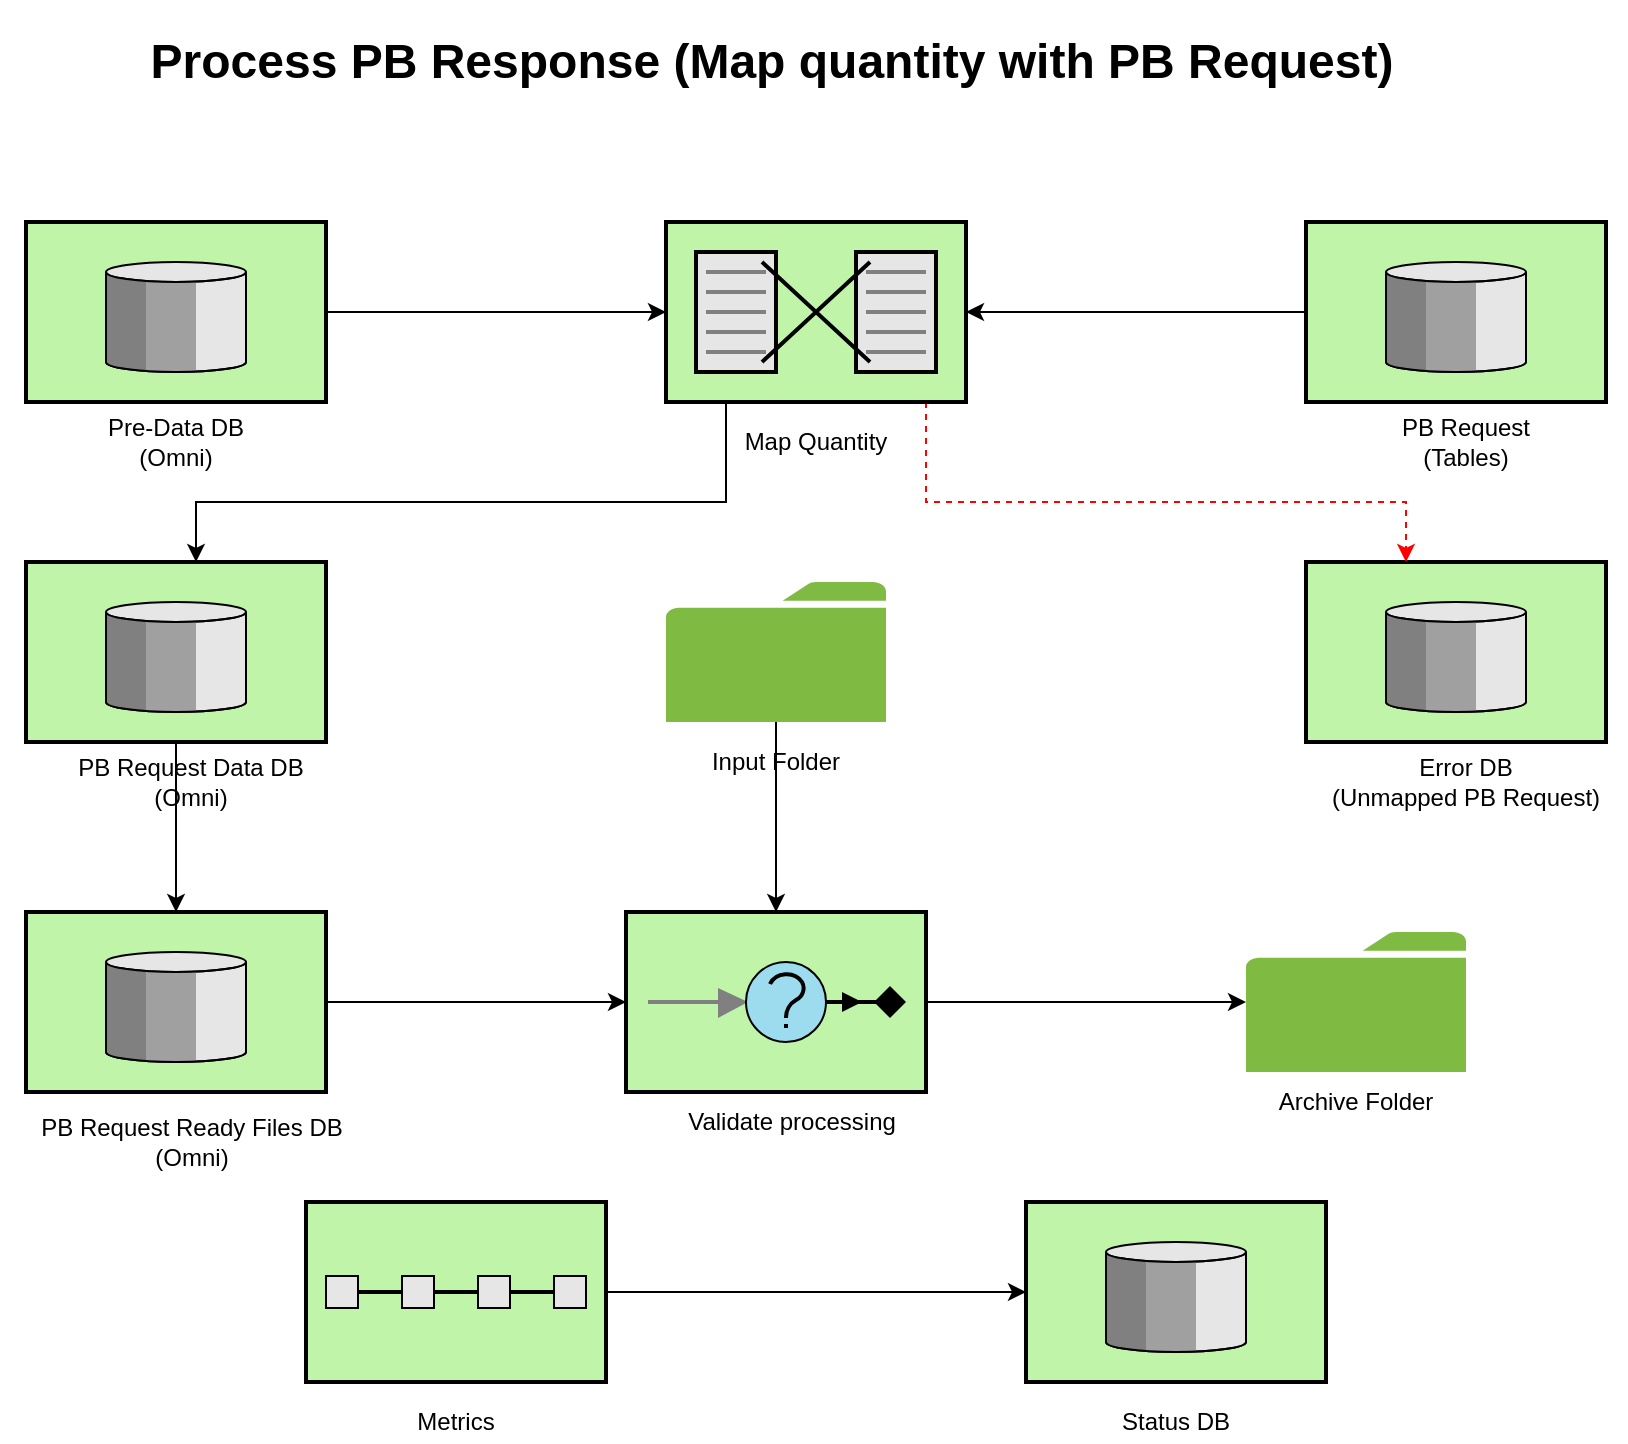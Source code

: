 <mxfile version="14.8.6" type="github">
  <diagram id="pIRpALu3X4-BsKBxWYUz" name="Page-1">
    <mxGraphModel dx="1328" dy="710" grid="1" gridSize="10" guides="1" tooltips="1" connect="1" arrows="1" fold="1" page="1" pageScale="1" pageWidth="1100" pageHeight="850" math="0" shadow="0">
      <root>
        <mxCell id="0" />
        <mxCell id="1" parent="0" />
        <mxCell id="83AmdUt0ADGtwM5-1m7F-5" style="edgeStyle=orthogonalEdgeStyle;rounded=0;orthogonalLoop=1;jettySize=auto;html=1;" parent="1" source="AVrMXiXkNaU7DZrsUjue-19" target="83AmdUt0ADGtwM5-1m7F-4" edge="1">
          <mxGeometry relative="1" as="geometry" />
        </mxCell>
        <mxCell id="AVrMXiXkNaU7DZrsUjue-19" value="" style="strokeWidth=2;outlineConnect=0;dashed=0;align=center;fontSize=8;verticalLabelPosition=bottom;verticalAlign=top;shape=mxgraph.eip.message_store;fillColor=#c0f5a9" parent="1" vertex="1">
          <mxGeometry x="190" y="190" width="150" height="90" as="geometry" />
        </mxCell>
        <mxCell id="83AmdUt0ADGtwM5-1m7F-12" style="edgeStyle=orthogonalEdgeStyle;rounded=0;orthogonalLoop=1;jettySize=auto;html=1;" parent="1" source="AVrMXiXkNaU7DZrsUjue-20" target="83AmdUt0ADGtwM5-1m7F-10" edge="1">
          <mxGeometry relative="1" as="geometry" />
        </mxCell>
        <mxCell id="AVrMXiXkNaU7DZrsUjue-20" value="" style="strokeWidth=2;outlineConnect=0;dashed=0;align=center;fontSize=8;verticalLabelPosition=bottom;verticalAlign=top;shape=mxgraph.eip.message_store;fillColor=#c0f5a9" parent="1" vertex="1">
          <mxGeometry x="190" y="360" width="150" height="90" as="geometry" />
        </mxCell>
        <mxCell id="AVrMXiXkNaU7DZrsUjue-22" value="Pre-Data DB&lt;br&gt;(Omni)" style="text;html=1;strokeColor=none;fillColor=none;align=center;verticalAlign=middle;whiteSpace=wrap;rounded=0;" parent="1" vertex="1">
          <mxGeometry x="220" y="290" width="90" height="20" as="geometry" />
        </mxCell>
        <mxCell id="AVrMXiXkNaU7DZrsUjue-23" value="Map Quantity" style="text;html=1;strokeColor=none;fillColor=none;align=center;verticalAlign=middle;whiteSpace=wrap;rounded=0;" parent="1" vertex="1">
          <mxGeometry x="535" y="290" width="100" height="20" as="geometry" />
        </mxCell>
        <mxCell id="AVrMXiXkNaU7DZrsUjue-24" value="&lt;h1&gt;Process PB Response (Map quantity with PB Request)&lt;/h1&gt;" style="text;html=1;strokeColor=none;fillColor=none;align=center;verticalAlign=middle;whiteSpace=wrap;rounded=0;" parent="1" vertex="1">
          <mxGeometry x="197.5" y="100" width="730" height="20" as="geometry" />
        </mxCell>
        <mxCell id="_ervjC3GWcdWoxRIWC9f-10" value="" style="strokeWidth=2;outlineConnect=0;dashed=0;align=center;fontSize=8;verticalLabelPosition=bottom;verticalAlign=top;shape=mxgraph.eip.message_store;fillColor=#c0f5a9" parent="1" vertex="1">
          <mxGeometry x="830" y="360" width="150" height="90" as="geometry" />
        </mxCell>
        <mxCell id="_ervjC3GWcdWoxRIWC9f-19" value="Error DB&lt;br&gt;(Unmapped PB Request)" style="text;html=1;strokeColor=none;fillColor=none;align=center;verticalAlign=middle;whiteSpace=wrap;rounded=0;" parent="1" vertex="1">
          <mxGeometry x="830" y="460" width="160" height="20" as="geometry" />
        </mxCell>
        <mxCell id="e2qt1UtbH4zja7K99yF6-5" style="edgeStyle=orthogonalEdgeStyle;rounded=0;orthogonalLoop=1;jettySize=auto;html=1;" parent="1" source="e2qt1UtbH4zja7K99yF6-2" target="e2qt1UtbH4zja7K99yF6-4" edge="1">
          <mxGeometry relative="1" as="geometry" />
        </mxCell>
        <mxCell id="e2qt1UtbH4zja7K99yF6-2" value="" style="strokeWidth=2;outlineConnect=0;dashed=0;align=center;fontSize=8;fillColor=#c0f5a9;verticalLabelPosition=bottom;verticalAlign=top;shape=mxgraph.eip.routing_slip;" parent="1" vertex="1">
          <mxGeometry x="330" y="680" width="150" height="90" as="geometry" />
        </mxCell>
        <mxCell id="e2qt1UtbH4zja7K99yF6-4" value="" style="strokeWidth=2;outlineConnect=0;dashed=0;align=center;fontSize=8;verticalLabelPosition=bottom;verticalAlign=top;shape=mxgraph.eip.message_store;fillColor=#c0f5a9" parent="1" vertex="1">
          <mxGeometry x="690" y="680" width="150" height="90" as="geometry" />
        </mxCell>
        <mxCell id="e2qt1UtbH4zja7K99yF6-6" value="Status DB" style="text;html=1;strokeColor=none;fillColor=none;align=center;verticalAlign=middle;whiteSpace=wrap;rounded=0;" parent="1" vertex="1">
          <mxGeometry x="715" y="780" width="100" height="20" as="geometry" />
        </mxCell>
        <mxCell id="e2qt1UtbH4zja7K99yF6-7" value="Metrics" style="text;html=1;strokeColor=none;fillColor=none;align=center;verticalAlign=middle;whiteSpace=wrap;rounded=0;" parent="1" vertex="1">
          <mxGeometry x="355" y="780" width="100" height="20" as="geometry" />
        </mxCell>
        <mxCell id="83AmdUt0ADGtwM5-1m7F-6" style="edgeStyle=orthogonalEdgeStyle;rounded=0;orthogonalLoop=1;jettySize=auto;html=1;" parent="1" source="83AmdUt0ADGtwM5-1m7F-1" target="83AmdUt0ADGtwM5-1m7F-4" edge="1">
          <mxGeometry relative="1" as="geometry" />
        </mxCell>
        <mxCell id="83AmdUt0ADGtwM5-1m7F-1" value="" style="strokeWidth=2;outlineConnect=0;dashed=0;align=center;fontSize=8;verticalLabelPosition=bottom;verticalAlign=top;shape=mxgraph.eip.message_store;fillColor=#c0f5a9" parent="1" vertex="1">
          <mxGeometry x="830" y="190" width="150" height="90" as="geometry" />
        </mxCell>
        <mxCell id="83AmdUt0ADGtwM5-1m7F-2" value="PB Request&lt;br&gt;(Tables)" style="text;html=1;strokeColor=none;fillColor=none;align=center;verticalAlign=middle;whiteSpace=wrap;rounded=0;" parent="1" vertex="1">
          <mxGeometry x="860" y="290" width="100" height="20" as="geometry" />
        </mxCell>
        <mxCell id="83AmdUt0ADGtwM5-1m7F-7" style="edgeStyle=orthogonalEdgeStyle;rounded=0;orthogonalLoop=1;jettySize=auto;html=1;" parent="1" source="83AmdUt0ADGtwM5-1m7F-4" target="AVrMXiXkNaU7DZrsUjue-20" edge="1">
          <mxGeometry relative="1" as="geometry">
            <Array as="points">
              <mxPoint x="540" y="330" />
              <mxPoint x="275" y="330" />
            </Array>
          </mxGeometry>
        </mxCell>
        <mxCell id="83AmdUt0ADGtwM5-1m7F-9" style="edgeStyle=orthogonalEdgeStyle;rounded=0;orthogonalLoop=1;jettySize=auto;html=1;strokeColor=#FF0000;dashed=1;" parent="1" source="83AmdUt0ADGtwM5-1m7F-4" target="_ervjC3GWcdWoxRIWC9f-10" edge="1">
          <mxGeometry relative="1" as="geometry">
            <Array as="points">
              <mxPoint x="640" y="330" />
              <mxPoint x="880" y="330" />
            </Array>
          </mxGeometry>
        </mxCell>
        <mxCell id="83AmdUt0ADGtwM5-1m7F-4" value="" style="strokeWidth=2;outlineConnect=0;dashed=0;align=center;fontSize=8;shape=mxgraph.eip.message_translator;fillColor=#c0f5a9;verticalLabelPosition=bottom;verticalAlign=top;" parent="1" vertex="1">
          <mxGeometry x="510" y="190" width="150" height="90" as="geometry" />
        </mxCell>
        <mxCell id="83AmdUt0ADGtwM5-1m7F-8" value="PB Request Data DB&lt;br&gt;(Omni)" style="text;html=1;strokeColor=none;fillColor=none;align=center;verticalAlign=middle;whiteSpace=wrap;rounded=0;" parent="1" vertex="1">
          <mxGeometry x="205" y="460" width="135" height="20" as="geometry" />
        </mxCell>
        <mxCell id="epaFgeubSSztifche7VV-10" style="edgeStyle=orthogonalEdgeStyle;rounded=0;orthogonalLoop=1;jettySize=auto;html=1;strokeColor=#000000;" edge="1" parent="1" source="83AmdUt0ADGtwM5-1m7F-10" target="epaFgeubSSztifche7VV-4">
          <mxGeometry relative="1" as="geometry" />
        </mxCell>
        <mxCell id="83AmdUt0ADGtwM5-1m7F-10" value="" style="strokeWidth=2;outlineConnect=0;dashed=0;align=center;fontSize=8;verticalLabelPosition=bottom;verticalAlign=top;shape=mxgraph.eip.message_store;fillColor=#c0f5a9" parent="1" vertex="1">
          <mxGeometry x="190" y="535" width="150" height="90" as="geometry" />
        </mxCell>
        <mxCell id="83AmdUt0ADGtwM5-1m7F-11" value="PB Request Ready Files DB&lt;br&gt;(Omni)" style="text;html=1;strokeColor=none;fillColor=none;align=center;verticalAlign=middle;whiteSpace=wrap;rounded=0;" parent="1" vertex="1">
          <mxGeometry x="177.5" y="640" width="190" height="20" as="geometry" />
        </mxCell>
        <mxCell id="epaFgeubSSztifche7VV-12" style="edgeStyle=orthogonalEdgeStyle;rounded=0;orthogonalLoop=1;jettySize=auto;html=1;strokeColor=#000000;" edge="1" parent="1" source="epaFgeubSSztifche7VV-2" target="epaFgeubSSztifche7VV-4">
          <mxGeometry relative="1" as="geometry" />
        </mxCell>
        <mxCell id="epaFgeubSSztifche7VV-2" value="" style="pointerEvents=1;shadow=0;dashed=0;html=1;strokeColor=none;labelPosition=center;verticalLabelPosition=bottom;verticalAlign=top;outlineConnect=0;align=center;shape=mxgraph.office.concepts.folder;fillColor=#7FBA42;" vertex="1" parent="1">
          <mxGeometry x="510" y="370" width="110" height="70" as="geometry" />
        </mxCell>
        <mxCell id="epaFgeubSSztifche7VV-3" style="edgeStyle=orthogonalEdgeStyle;rounded=0;orthogonalLoop=1;jettySize=auto;html=1;" edge="1" parent="1" source="epaFgeubSSztifche7VV-4" target="epaFgeubSSztifche7VV-5">
          <mxGeometry relative="1" as="geometry" />
        </mxCell>
        <mxCell id="epaFgeubSSztifche7VV-4" value="" style="fillColor=#c0f5a9;dashed=0;outlineConnect=0;strokeWidth=2;html=1;align=center;fontSize=8;verticalLabelPosition=bottom;verticalAlign=top;shape=mxgraph.eip.selective_consumer;" vertex="1" parent="1">
          <mxGeometry x="490" y="535" width="150" height="90" as="geometry" />
        </mxCell>
        <mxCell id="epaFgeubSSztifche7VV-5" value="" style="pointerEvents=1;shadow=0;dashed=0;html=1;strokeColor=none;labelPosition=center;verticalLabelPosition=bottom;verticalAlign=top;outlineConnect=0;align=center;shape=mxgraph.office.concepts.folder;fillColor=#7FBA42;" vertex="1" parent="1">
          <mxGeometry x="800" y="545" width="110" height="70" as="geometry" />
        </mxCell>
        <mxCell id="epaFgeubSSztifche7VV-7" value="Archive Folder" style="text;html=1;strokeColor=none;fillColor=none;align=center;verticalAlign=middle;whiteSpace=wrap;rounded=0;" vertex="1" parent="1">
          <mxGeometry x="790" y="620" width="130" height="20" as="geometry" />
        </mxCell>
        <mxCell id="epaFgeubSSztifche7VV-8" value="Validate processing" style="text;html=1;strokeColor=none;fillColor=none;align=center;verticalAlign=middle;whiteSpace=wrap;rounded=0;" vertex="1" parent="1">
          <mxGeometry x="507.5" y="630" width="130" height="20" as="geometry" />
        </mxCell>
        <mxCell id="epaFgeubSSztifche7VV-6" value="Input Folder" style="text;html=1;strokeColor=none;fillColor=none;align=center;verticalAlign=middle;whiteSpace=wrap;rounded=0;" vertex="1" parent="1">
          <mxGeometry x="510" y="450" width="110" height="20" as="geometry" />
        </mxCell>
      </root>
    </mxGraphModel>
  </diagram>
</mxfile>
